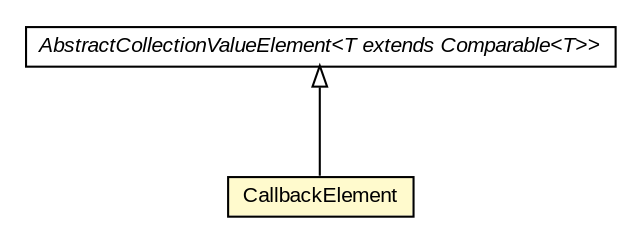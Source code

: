 #!/usr/local/bin/dot
#
# Class diagram 
# Generated by UMLGraph version 5.3 (http://www.umlgraph.org/)
#

digraph G {
	edge [fontname="arial",fontsize=10,labelfontname="arial",labelfontsize=10];
	node [fontname="arial",fontsize=10,shape=plaintext];
	nodesep=0.25;
	ranksep=0.5;
	// context.arch.discoverer.component.CallbackElement
	c154933 [label=<<table title="context.arch.discoverer.component.CallbackElement" border="0" cellborder="1" cellspacing="0" cellpadding="2" port="p" bgcolor="lemonChiffon" href="./CallbackElement.html">
		<tr><td><table border="0" cellspacing="0" cellpadding="1">
<tr><td align="center" balign="center"> CallbackElement </td></tr>
		</table></td></tr>
		</table>>, fontname="arial", fontcolor="black", fontsize=10.0];
	// context.arch.discoverer.component.AbstractCollectionValueElement<T extends java.lang.Comparable<T>>
	c154939 [label=<<table title="context.arch.discoverer.component.AbstractCollectionValueElement" border="0" cellborder="1" cellspacing="0" cellpadding="2" port="p" href="./AbstractCollectionValueElement.html">
		<tr><td><table border="0" cellspacing="0" cellpadding="1">
<tr><td align="center" balign="center"><font face="arial italic"> AbstractCollectionValueElement&lt;T extends Comparable&lt;T&gt;&gt; </font></td></tr>
		</table></td></tr>
		</table>>, fontname="arial", fontcolor="black", fontsize=10.0];
	//context.arch.discoverer.component.CallbackElement extends context.arch.discoverer.component.AbstractCollectionValueElement<java.lang.String>
	c154939:p -> c154933:p [dir=back,arrowtail=empty];
}


